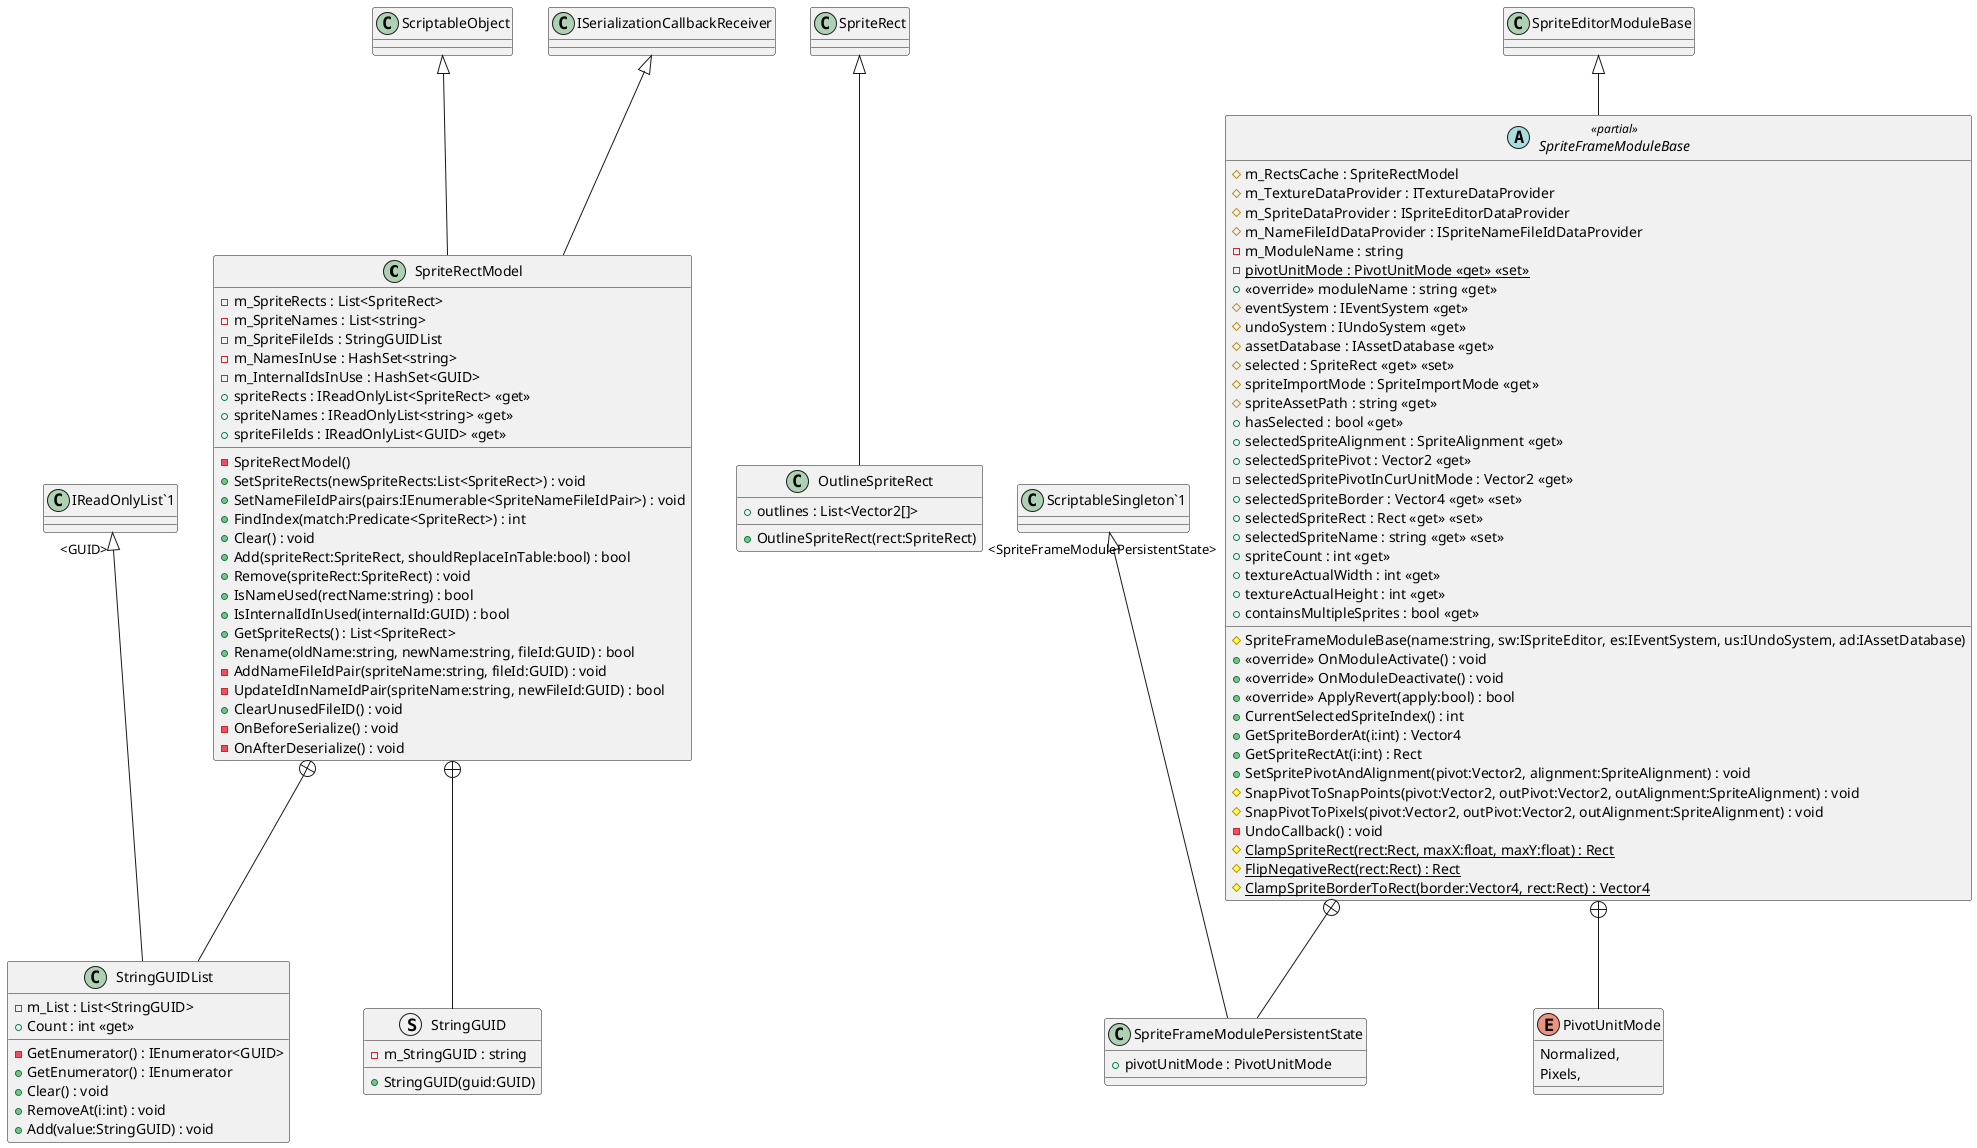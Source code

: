 @startuml
class SpriteRectModel {
    - m_SpriteRects : List<SpriteRect>
    - m_SpriteNames : List<string>
    - m_SpriteFileIds : StringGUIDList
    - m_NamesInUse : HashSet<string>
    - m_InternalIdsInUse : HashSet<GUID>
    + spriteRects : IReadOnlyList<SpriteRect> <<get>>
    + spriteNames : IReadOnlyList<string> <<get>>
    + spriteFileIds : IReadOnlyList<GUID> <<get>>
    - SpriteRectModel()
    + SetSpriteRects(newSpriteRects:List<SpriteRect>) : void
    + SetNameFileIdPairs(pairs:IEnumerable<SpriteNameFileIdPair>) : void
    + FindIndex(match:Predicate<SpriteRect>) : int
    + Clear() : void
    + Add(spriteRect:SpriteRect, shouldReplaceInTable:bool) : bool
    + Remove(spriteRect:SpriteRect) : void
    + IsNameUsed(rectName:string) : bool
    + IsInternalIdInUsed(internalId:GUID) : bool
    + GetSpriteRects() : List<SpriteRect>
    + Rename(oldName:string, newName:string, fileId:GUID) : bool
    - AddNameFileIdPair(spriteName:string, fileId:GUID) : void
    - UpdateIdInNameIdPair(spriteName:string, newFileId:GUID) : bool
    + ClearUnusedFileID() : void
    - OnBeforeSerialize() : void
    - OnAfterDeserialize() : void
}
class OutlineSpriteRect {
    + outlines : List<Vector2[]>
    + OutlineSpriteRect(rect:SpriteRect)
}
abstract class SpriteFrameModuleBase <<partial>> {
    # m_RectsCache : SpriteRectModel
    # m_TextureDataProvider : ITextureDataProvider
    # m_SpriteDataProvider : ISpriteEditorDataProvider
    # m_NameFileIdDataProvider : ISpriteNameFileIdDataProvider
    - m_ModuleName : string
    {static} - pivotUnitMode : PivotUnitMode <<get>> <<set>>
    # SpriteFrameModuleBase(name:string, sw:ISpriteEditor, es:IEventSystem, us:IUndoSystem, ad:IAssetDatabase)
    + <<override>> OnModuleActivate() : void
    + <<override>> OnModuleDeactivate() : void
    + <<override>> ApplyRevert(apply:bool) : bool
    + <<override>> moduleName : string <<get>>
    # eventSystem : IEventSystem <<get>>
    # undoSystem : IUndoSystem <<get>>
    # assetDatabase : IAssetDatabase <<get>>
    # selected : SpriteRect <<get>> <<set>>
    # spriteImportMode : SpriteImportMode <<get>>
    # spriteAssetPath : string <<get>>
    + hasSelected : bool <<get>>
    + selectedSpriteAlignment : SpriteAlignment <<get>>
    + selectedSpritePivot : Vector2 <<get>>
    - selectedSpritePivotInCurUnitMode : Vector2 <<get>>
    + CurrentSelectedSpriteIndex() : int
    + selectedSpriteBorder : Vector4 <<get>> <<set>>
    + selectedSpriteRect : Rect <<get>> <<set>>
    + selectedSpriteName : string <<get>> <<set>>
    + spriteCount : int <<get>>
    + GetSpriteBorderAt(i:int) : Vector4
    + GetSpriteRectAt(i:int) : Rect
    + textureActualWidth : int <<get>>
    + textureActualHeight : int <<get>>
    + SetSpritePivotAndAlignment(pivot:Vector2, alignment:SpriteAlignment) : void
    + containsMultipleSprites : bool <<get>>
    # SnapPivotToSnapPoints(pivot:Vector2, outPivot:Vector2, outAlignment:SpriteAlignment) : void
    # SnapPivotToPixels(pivot:Vector2, outPivot:Vector2, outAlignment:SpriteAlignment) : void
    - UndoCallback() : void
    # {static} ClampSpriteRect(rect:Rect, maxX:float, maxY:float) : Rect
    # {static} FlipNegativeRect(rect:Rect) : Rect
    # {static} ClampSpriteBorderToRect(border:Vector4, rect:Rect) : Vector4
}
struct StringGUID {
    - m_StringGUID : string
    + StringGUID(guid:GUID)
}
class StringGUIDList {
    - m_List : List<StringGUID>
    - GetEnumerator() : IEnumerator<GUID>
    + Count : int <<get>>
    + GetEnumerator() : IEnumerator
    + Clear() : void
    + RemoveAt(i:int) : void
    + Add(value:StringGUID) : void
}
class SpriteFrameModulePersistentState {
    + pivotUnitMode : PivotUnitMode
}
enum PivotUnitMode {
    Normalized,
    Pixels,
}
ScriptableObject <|-- SpriteRectModel
ISerializationCallbackReceiver <|-- SpriteRectModel
SpriteRect <|-- OutlineSpriteRect
SpriteEditorModuleBase <|-- SpriteFrameModuleBase
SpriteRectModel +-- StringGUID
SpriteRectModel +-- StringGUIDList
"IReadOnlyList`1" "<GUID>" <|-- StringGUIDList
SpriteFrameModuleBase +-- SpriteFrameModulePersistentState
"ScriptableSingleton`1" "<SpriteFrameModulePersistentState>" <|-- SpriteFrameModulePersistentState
SpriteFrameModuleBase +-- PivotUnitMode
@enduml
